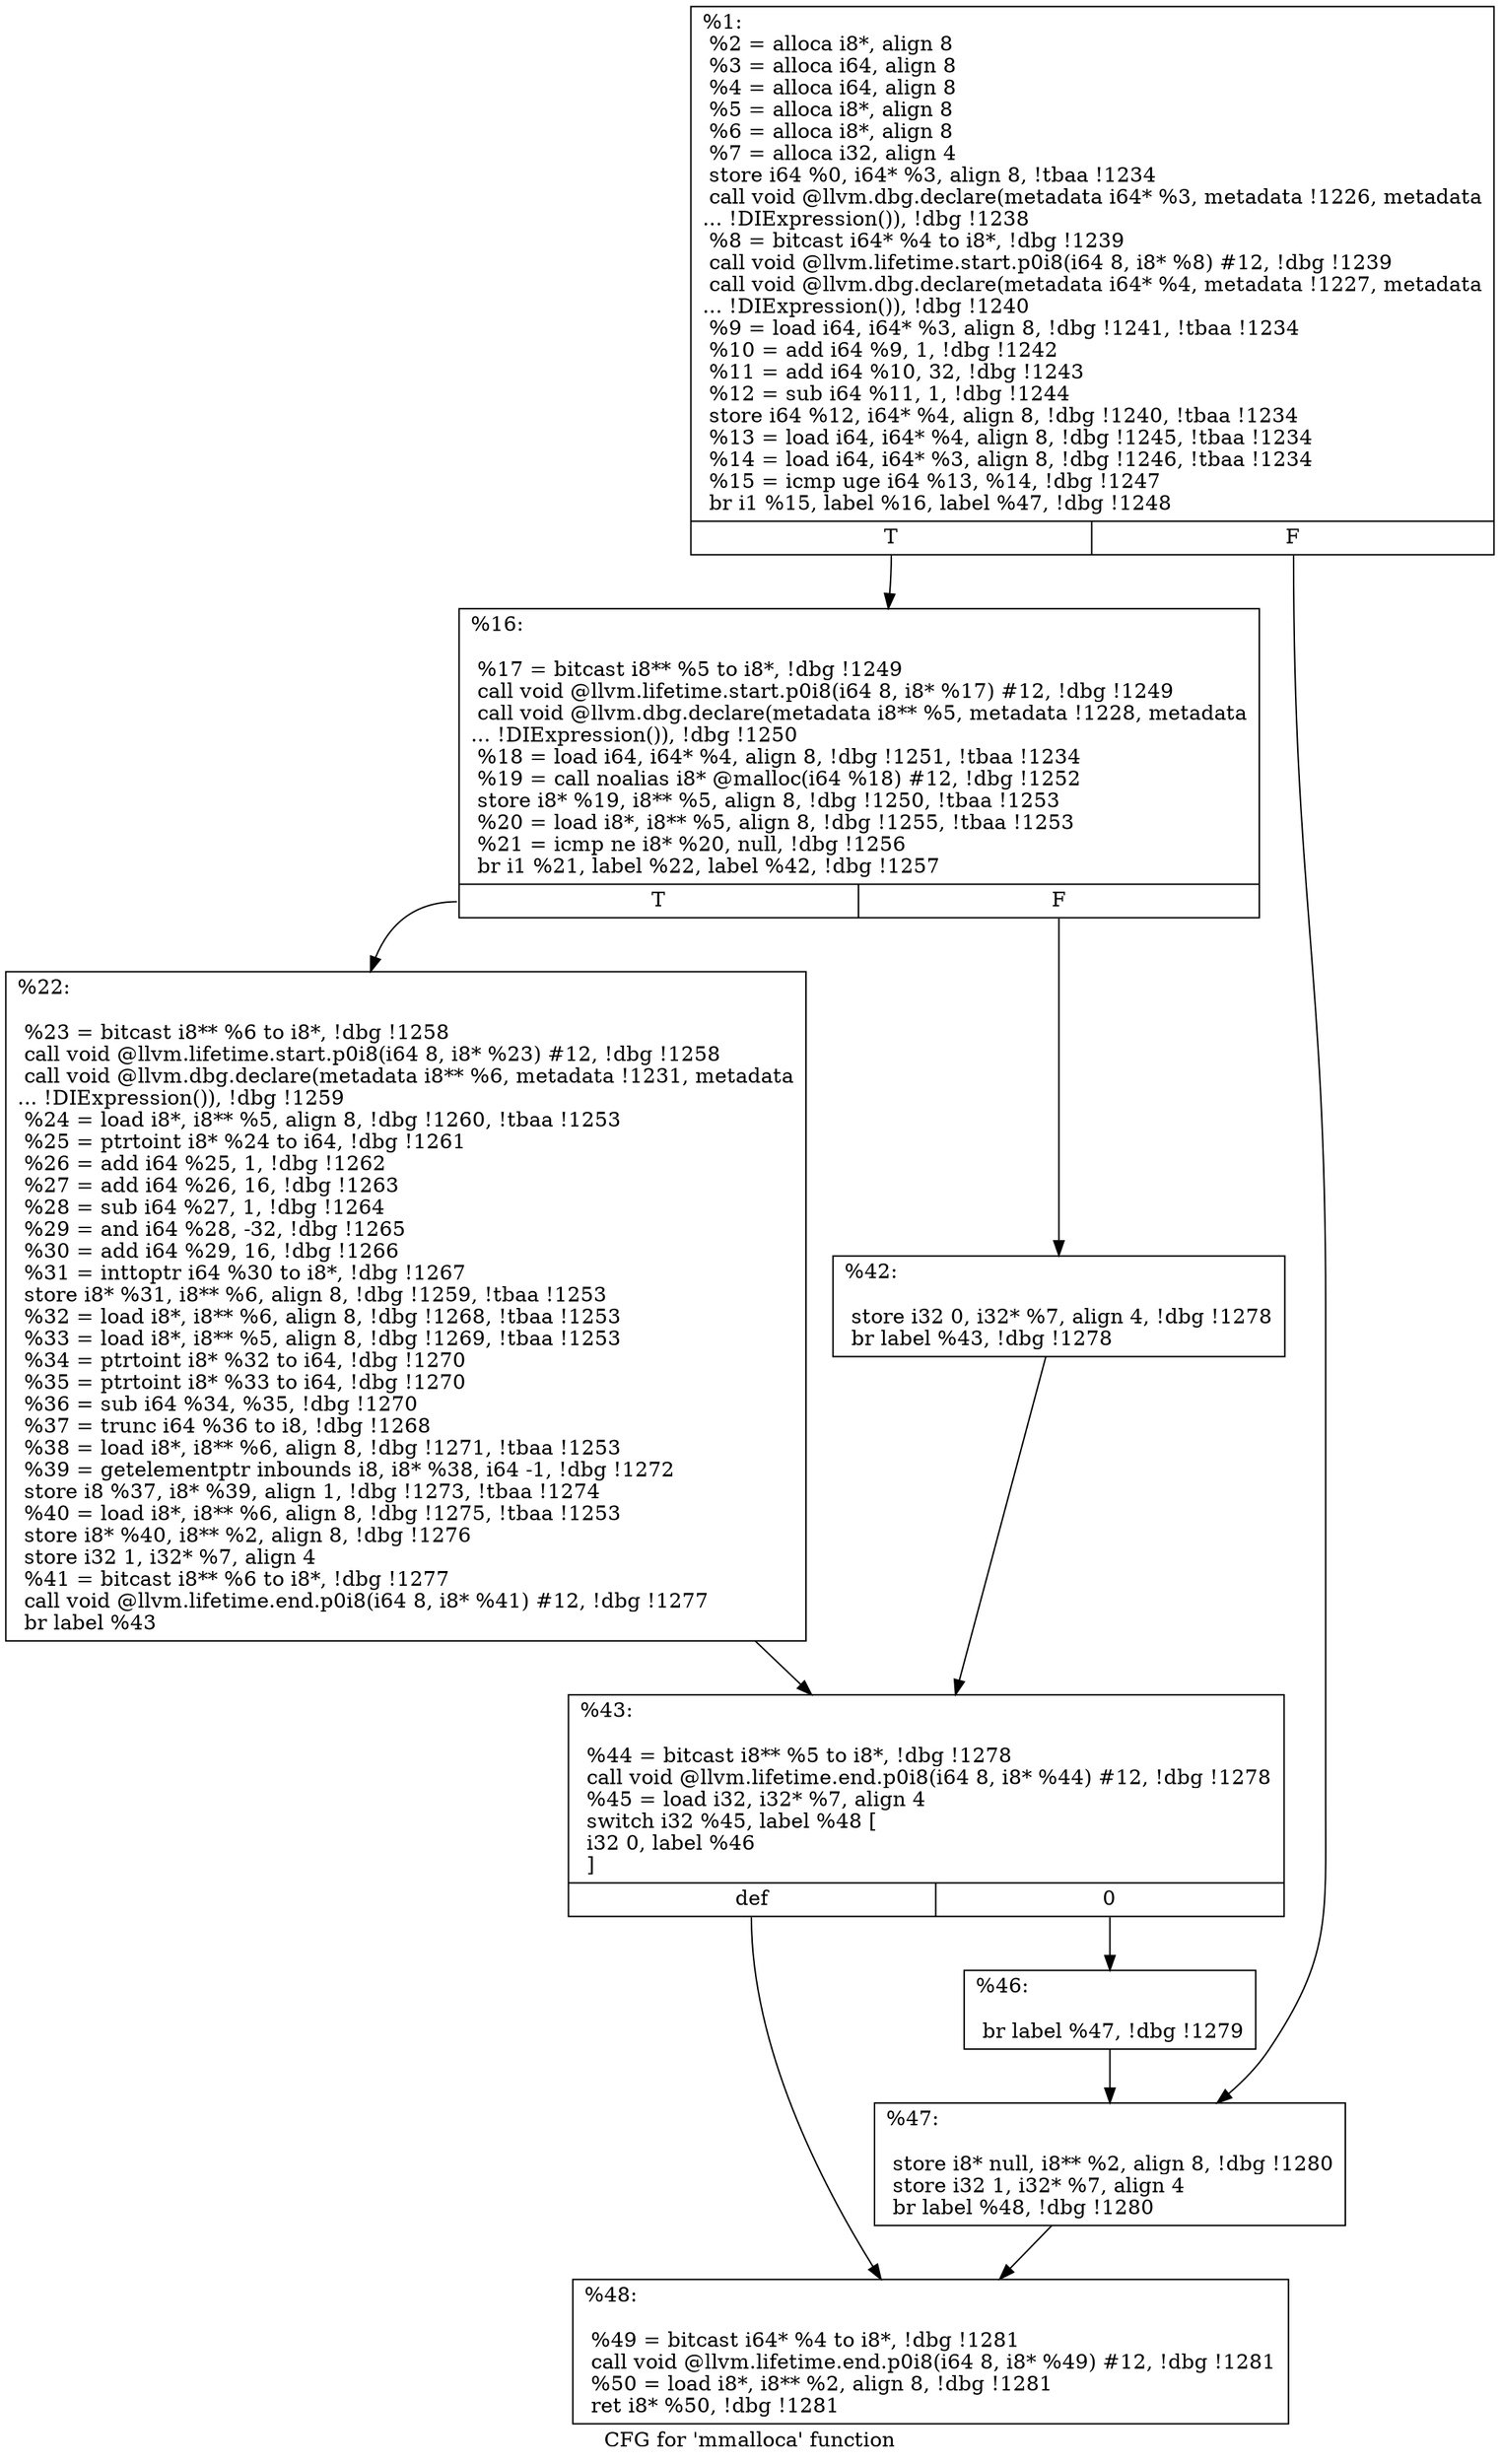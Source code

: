 digraph "CFG for 'mmalloca' function" {
	label="CFG for 'mmalloca' function";

	Node0x21d3a60 [shape=record,label="{%1:\l  %2 = alloca i8*, align 8\l  %3 = alloca i64, align 8\l  %4 = alloca i64, align 8\l  %5 = alloca i8*, align 8\l  %6 = alloca i8*, align 8\l  %7 = alloca i32, align 4\l  store i64 %0, i64* %3, align 8, !tbaa !1234\l  call void @llvm.dbg.declare(metadata i64* %3, metadata !1226, metadata\l... !DIExpression()), !dbg !1238\l  %8 = bitcast i64* %4 to i8*, !dbg !1239\l  call void @llvm.lifetime.start.p0i8(i64 8, i8* %8) #12, !dbg !1239\l  call void @llvm.dbg.declare(metadata i64* %4, metadata !1227, metadata\l... !DIExpression()), !dbg !1240\l  %9 = load i64, i64* %3, align 8, !dbg !1241, !tbaa !1234\l  %10 = add i64 %9, 1, !dbg !1242\l  %11 = add i64 %10, 32, !dbg !1243\l  %12 = sub i64 %11, 1, !dbg !1244\l  store i64 %12, i64* %4, align 8, !dbg !1240, !tbaa !1234\l  %13 = load i64, i64* %4, align 8, !dbg !1245, !tbaa !1234\l  %14 = load i64, i64* %3, align 8, !dbg !1246, !tbaa !1234\l  %15 = icmp uge i64 %13, %14, !dbg !1247\l  br i1 %15, label %16, label %47, !dbg !1248\l|{<s0>T|<s1>F}}"];
	Node0x21d3a60:s0 -> Node0x21d3ab0;
	Node0x21d3a60:s1 -> Node0x21d3c40;
	Node0x21d3ab0 [shape=record,label="{%16:\l\l  %17 = bitcast i8** %5 to i8*, !dbg !1249\l  call void @llvm.lifetime.start.p0i8(i64 8, i8* %17) #12, !dbg !1249\l  call void @llvm.dbg.declare(metadata i8** %5, metadata !1228, metadata\l... !DIExpression()), !dbg !1250\l  %18 = load i64, i64* %4, align 8, !dbg !1251, !tbaa !1234\l  %19 = call noalias i8* @malloc(i64 %18) #12, !dbg !1252\l  store i8* %19, i8** %5, align 8, !dbg !1250, !tbaa !1253\l  %20 = load i8*, i8** %5, align 8, !dbg !1255, !tbaa !1253\l  %21 = icmp ne i8* %20, null, !dbg !1256\l  br i1 %21, label %22, label %42, !dbg !1257\l|{<s0>T|<s1>F}}"];
	Node0x21d3ab0:s0 -> Node0x21d3b00;
	Node0x21d3ab0:s1 -> Node0x21d3b50;
	Node0x21d3b00 [shape=record,label="{%22:\l\l  %23 = bitcast i8** %6 to i8*, !dbg !1258\l  call void @llvm.lifetime.start.p0i8(i64 8, i8* %23) #12, !dbg !1258\l  call void @llvm.dbg.declare(metadata i8** %6, metadata !1231, metadata\l... !DIExpression()), !dbg !1259\l  %24 = load i8*, i8** %5, align 8, !dbg !1260, !tbaa !1253\l  %25 = ptrtoint i8* %24 to i64, !dbg !1261\l  %26 = add i64 %25, 1, !dbg !1262\l  %27 = add i64 %26, 16, !dbg !1263\l  %28 = sub i64 %27, 1, !dbg !1264\l  %29 = and i64 %28, -32, !dbg !1265\l  %30 = add i64 %29, 16, !dbg !1266\l  %31 = inttoptr i64 %30 to i8*, !dbg !1267\l  store i8* %31, i8** %6, align 8, !dbg !1259, !tbaa !1253\l  %32 = load i8*, i8** %6, align 8, !dbg !1268, !tbaa !1253\l  %33 = load i8*, i8** %5, align 8, !dbg !1269, !tbaa !1253\l  %34 = ptrtoint i8* %32 to i64, !dbg !1270\l  %35 = ptrtoint i8* %33 to i64, !dbg !1270\l  %36 = sub i64 %34, %35, !dbg !1270\l  %37 = trunc i64 %36 to i8, !dbg !1268\l  %38 = load i8*, i8** %6, align 8, !dbg !1271, !tbaa !1253\l  %39 = getelementptr inbounds i8, i8* %38, i64 -1, !dbg !1272\l  store i8 %37, i8* %39, align 1, !dbg !1273, !tbaa !1274\l  %40 = load i8*, i8** %6, align 8, !dbg !1275, !tbaa !1253\l  store i8* %40, i8** %2, align 8, !dbg !1276\l  store i32 1, i32* %7, align 4\l  %41 = bitcast i8** %6 to i8*, !dbg !1277\l  call void @llvm.lifetime.end.p0i8(i64 8, i8* %41) #12, !dbg !1277\l  br label %43\l}"];
	Node0x21d3b00 -> Node0x21d3ba0;
	Node0x21d3b50 [shape=record,label="{%42:\l\l  store i32 0, i32* %7, align 4, !dbg !1278\l  br label %43, !dbg !1278\l}"];
	Node0x21d3b50 -> Node0x21d3ba0;
	Node0x21d3ba0 [shape=record,label="{%43:\l\l  %44 = bitcast i8** %5 to i8*, !dbg !1278\l  call void @llvm.lifetime.end.p0i8(i64 8, i8* %44) #12, !dbg !1278\l  %45 = load i32, i32* %7, align 4\l  switch i32 %45, label %48 [\l    i32 0, label %46\l  ]\l|{<s0>def|<s1>0}}"];
	Node0x21d3ba0:s0 -> Node0x21d3c90;
	Node0x21d3ba0:s1 -> Node0x21d3bf0;
	Node0x21d3bf0 [shape=record,label="{%46:\l\l  br label %47, !dbg !1279\l}"];
	Node0x21d3bf0 -> Node0x21d3c40;
	Node0x21d3c40 [shape=record,label="{%47:\l\l  store i8* null, i8** %2, align 8, !dbg !1280\l  store i32 1, i32* %7, align 4\l  br label %48, !dbg !1280\l}"];
	Node0x21d3c40 -> Node0x21d3c90;
	Node0x21d3c90 [shape=record,label="{%48:\l\l  %49 = bitcast i64* %4 to i8*, !dbg !1281\l  call void @llvm.lifetime.end.p0i8(i64 8, i8* %49) #12, !dbg !1281\l  %50 = load i8*, i8** %2, align 8, !dbg !1281\l  ret i8* %50, !dbg !1281\l}"];
}
